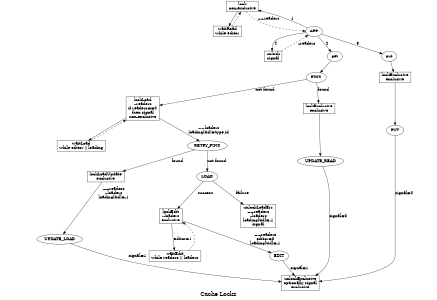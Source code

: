// sudo apt-get install graphviz
// sudo apt-get install xdot
// xdot cache-locks.dot
digraph CACHE_LOCKS
{
	label="Cache Locks";
	fontsize=20;
	size="3,2";
	ratio=fill;

	lock               [shape=box, label="lock\nnon-exclusive"];
	lockLoad           [shape=box, label="lockLoad\n--readers\nif readers==0\nthen signal\nnon-exclusive"];
	lockEdit           [shape=box, label="lockEdit\n--loaders\nexclusive"];
	lockExclusive      [shape=box, label="lockExclusive\nexclusive"];
	lockLoadUpdate     [shape=box, label="lockLoadUpdate\nexclusive"];
	put_lockExclusive  [shape=box, label="lockExclusive\nexclusive"];
	waitLoad           [shape=box, label="waitLoad\nwhile editor || loading"];
	waitRead           [shape=box, label="waitRead\nwhile editor"];
	waitEdit           [shape=box, label="waitEdit\nwhile readers || loaders"];
	unlock             [shape=box, label="unlock\nsignal"];
	unlockExclusive    [shape=box, label="unlockExclusive\noptionally signal\nexclusive"];
	unlockLoadErr      [shape=box, label="unlockLoadErr\n++readers\n--loaders\nloading[tid]=-1\nsignal"];

	APP               -> lock   [label="1"];
	APP               -> get    [label="2"];
	APP               -> put    [label="3"];
	APP               -> unlock [label="4"];
	lock              -> APP [style=dashed, label="++readers"];
	unlock            -> APP [style=dashed, label="--readers"];
	get               -> FIND;
	lock              -> waitRead;
	waitRead          -> lock  [style=dashed];
	FIND              -> lockExclusive [label="found"];
	FIND              -> lockLoad [label="not found"];
	LOAD              -> lockEdit [label="success"];
	LOAD              -> unlockLoadErr [label="failure"];
	lockLoad          -> RETRY_FIND [label="++loaders\nloading[tid]=type,id"];
	RETRY_FIND        -> lockLoadUpdate [label="found"];
	RETRY_FIND        -> LOAD [label="not found"];
	lockLoad          -> waitLoad;
	waitLoad          -> lockLoad [style=dashed];
	lockEdit          -> EDIT [label="++readers\neditor=0\nloading[tid]=-1"];
	EDIT              -> unlockExclusive [label="signal=1"];
	lockEdit          -> waitEdit [label="editor=1"];
	waitEdit          -> lockEdit [style=dashed];
	put               -> put_lockExclusive;
	lockExclusive     -> UPDATE_READ;
	lockLoadUpdate    -> UPDATE_LOAD [label="++readers\n--loaders\nloading[tid]=-1"];
	UPDATE_READ       -> unlockExclusive [label="signal=0"];
	UPDATE_LOAD       -> unlockExclusive [label="signal=1"];
	put_lockExclusive -> PUT;
	PUT               -> unlockExclusive [label="signal=0"];
}
